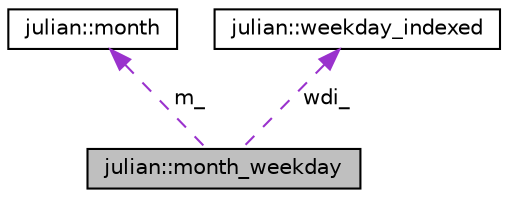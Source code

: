 digraph "julian::month_weekday"
{
 // LATEX_PDF_SIZE
  edge [fontname="Helvetica",fontsize="10",labelfontname="Helvetica",labelfontsize="10"];
  node [fontname="Helvetica",fontsize="10",shape=record];
  Node1 [label="julian::month_weekday",height=0.2,width=0.4,color="black", fillcolor="grey75", style="filled", fontcolor="black",tooltip=" "];
  Node2 -> Node1 [dir="back",color="darkorchid3",fontsize="10",style="dashed",label=" m_" ,fontname="Helvetica"];
  Node2 [label="julian::month",height=0.2,width=0.4,color="black", fillcolor="white", style="filled",URL="$classjulian_1_1month.html",tooltip=" "];
  Node3 -> Node1 [dir="back",color="darkorchid3",fontsize="10",style="dashed",label=" wdi_" ,fontname="Helvetica"];
  Node3 [label="julian::weekday_indexed",height=0.2,width=0.4,color="black", fillcolor="white", style="filled",URL="$classjulian_1_1weekday__indexed.html",tooltip=" "];
}
